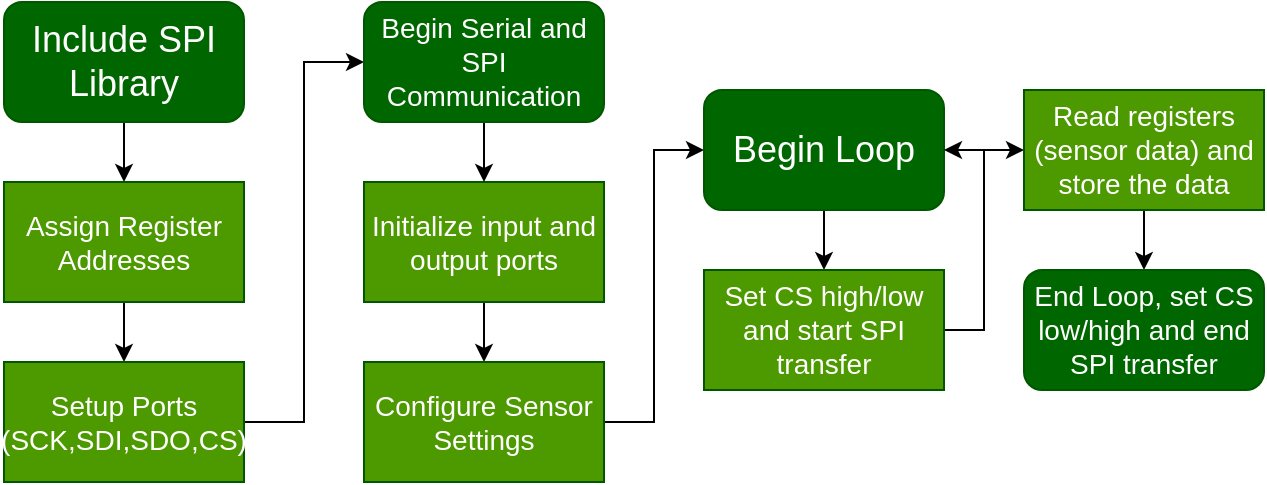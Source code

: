 <mxfile version="20.6.0" type="device"><diagram id="rQK7JYMdnXt55mU1eyad" name="Page-1"><mxGraphModel dx="1192" dy="341" grid="1" gridSize="10" guides="1" tooltips="1" connect="1" arrows="1" fold="1" page="1" pageScale="1" pageWidth="850" pageHeight="1100" math="0" shadow="0"><root><mxCell id="0"/><mxCell id="1" parent="0"/><mxCell id="-XJe6UvqA5OVYNFCMU-i-9" style="edgeStyle=orthogonalEdgeStyle;rounded=0;orthogonalLoop=1;jettySize=auto;html=1;entryX=0.5;entryY=0;entryDx=0;entryDy=0;" parent="1" source="-XJe6UvqA5OVYNFCMU-i-1" target="-XJe6UvqA5OVYNFCMU-i-8" edge="1"><mxGeometry relative="1" as="geometry"/></mxCell><mxCell id="-XJe6UvqA5OVYNFCMU-i-1" value="&lt;font style=&quot;font-size: 18px;&quot;&gt;Include SPI Library&lt;/font&gt;" style="rounded=1;whiteSpace=wrap;html=1;fillColor=#006600;strokeColor=#005700;fontColor=#ffffff;" parent="1" vertex="1"><mxGeometry x="150" y="120" width="120" height="60" as="geometry"/></mxCell><mxCell id="-XJe6UvqA5OVYNFCMU-i-14" style="edgeStyle=orthogonalEdgeStyle;rounded=0;orthogonalLoop=1;jettySize=auto;html=1;" parent="1" source="-XJe6UvqA5OVYNFCMU-i-8" target="-XJe6UvqA5OVYNFCMU-i-13" edge="1"><mxGeometry relative="1" as="geometry"/></mxCell><mxCell id="-XJe6UvqA5OVYNFCMU-i-8" value="&lt;font style=&quot;font-size: 14px;&quot;&gt;Assign Register Addresses&lt;/font&gt;" style="rounded=0;whiteSpace=wrap;html=1;fillColor=#4D9900;strokeColor=#005700;fontColor=#ffffff;" parent="1" vertex="1"><mxGeometry x="150" y="210" width="120" height="60" as="geometry"/></mxCell><mxCell id="-XJe6UvqA5OVYNFCMU-i-16" style="edgeStyle=orthogonalEdgeStyle;rounded=0;orthogonalLoop=1;jettySize=auto;html=1;entryX=0;entryY=0.5;entryDx=0;entryDy=0;" parent="1" source="-XJe6UvqA5OVYNFCMU-i-13" edge="1" target="-XJe6UvqA5OVYNFCMU-i-22"><mxGeometry relative="1" as="geometry"><mxPoint x="380" y="420" as="targetPoint"/></mxGeometry></mxCell><mxCell id="-XJe6UvqA5OVYNFCMU-i-13" value="&lt;font style=&quot;font-size: 14px;&quot;&gt;Setup Ports&lt;br&gt;(SCK,SDI,SDO,CS)&lt;/font&gt;" style="rounded=0;whiteSpace=wrap;html=1;fillColor=#4D9900;strokeColor=#005700;fontColor=#ffffff;" parent="1" vertex="1"><mxGeometry x="150" y="300" width="120" height="60" as="geometry"/></mxCell><mxCell id="-XJe6UvqA5OVYNFCMU-i-24" style="edgeStyle=orthogonalEdgeStyle;rounded=0;orthogonalLoop=1;jettySize=auto;html=1;" parent="1" source="-XJe6UvqA5OVYNFCMU-i-20" target="-XJe6UvqA5OVYNFCMU-i-23" edge="1"><mxGeometry relative="1" as="geometry"/></mxCell><mxCell id="-XJe6UvqA5OVYNFCMU-i-20" value="&lt;font style=&quot;font-size: 14px;&quot;&gt;Initialize input and output ports&lt;/font&gt;" style="rounded=0;whiteSpace=wrap;html=1;fillColor=#4D9900;strokeColor=#005700;fontColor=#ffffff;" parent="1" vertex="1"><mxGeometry x="330" y="210" width="120" height="60" as="geometry"/></mxCell><mxCell id="exJHbQxaSOzJlqDjaUfK-1" style="edgeStyle=orthogonalEdgeStyle;rounded=0;orthogonalLoop=1;jettySize=auto;html=1;exitX=0.5;exitY=1;exitDx=0;exitDy=0;entryX=0.5;entryY=0;entryDx=0;entryDy=0;" edge="1" parent="1" source="-XJe6UvqA5OVYNFCMU-i-22" target="-XJe6UvqA5OVYNFCMU-i-20"><mxGeometry relative="1" as="geometry"/></mxCell><mxCell id="-XJe6UvqA5OVYNFCMU-i-22" value="&lt;font style=&quot;font-size: 14px;&quot;&gt;Begin Serial and SPI Communication&lt;/font&gt;" style="rounded=1;whiteSpace=wrap;html=1;fillColor=#006600;strokeColor=#005700;fontColor=#ffffff;" parent="1" vertex="1"><mxGeometry x="330" y="120" width="120" height="60" as="geometry"/></mxCell><mxCell id="-XJe6UvqA5OVYNFCMU-i-26" style="edgeStyle=orthogonalEdgeStyle;rounded=0;orthogonalLoop=1;jettySize=auto;html=1;entryX=0;entryY=0.5;entryDx=0;entryDy=0;" parent="1" source="-XJe6UvqA5OVYNFCMU-i-23" edge="1" target="-XJe6UvqA5OVYNFCMU-i-27"><mxGeometry relative="1" as="geometry"><mxPoint x="570" y="310" as="targetPoint"/></mxGeometry></mxCell><mxCell id="-XJe6UvqA5OVYNFCMU-i-23" value="&lt;font style=&quot;font-size: 14px;&quot;&gt;Configure Sensor Settings&lt;/font&gt;" style="rounded=0;whiteSpace=wrap;html=1;fillColor=#4D9900;strokeColor=#005700;fontColor=#ffffff;" parent="1" vertex="1"><mxGeometry x="330" y="300" width="120" height="60" as="geometry"/></mxCell><mxCell id="-XJe6UvqA5OVYNFCMU-i-31" style="edgeStyle=orthogonalEdgeStyle;rounded=0;orthogonalLoop=1;jettySize=auto;html=1;entryX=0.5;entryY=0;entryDx=0;entryDy=0;" parent="1" source="-XJe6UvqA5OVYNFCMU-i-27" target="-XJe6UvqA5OVYNFCMU-i-30" edge="1"><mxGeometry relative="1" as="geometry"/></mxCell><mxCell id="-XJe6UvqA5OVYNFCMU-i-27" value="&lt;font style=&quot;font-size: 18px;&quot;&gt;Begin Loop&lt;/font&gt;" style="rounded=1;whiteSpace=wrap;html=1;fillColor=#006600;strokeColor=#005700;fontColor=#ffffff;" parent="1" vertex="1"><mxGeometry x="500" y="164" width="120" height="60" as="geometry"/></mxCell><mxCell id="exJHbQxaSOzJlqDjaUfK-3" style="edgeStyle=orthogonalEdgeStyle;rounded=0;orthogonalLoop=1;jettySize=auto;html=1;exitX=1;exitY=0.5;exitDx=0;exitDy=0;entryX=1;entryY=0.5;entryDx=0;entryDy=0;" edge="1" parent="1" source="-XJe6UvqA5OVYNFCMU-i-30" target="-XJe6UvqA5OVYNFCMU-i-27"><mxGeometry relative="1" as="geometry"/></mxCell><mxCell id="exJHbQxaSOzJlqDjaUfK-4" style="edgeStyle=orthogonalEdgeStyle;rounded=0;orthogonalLoop=1;jettySize=auto;html=1;exitX=1;exitY=0.5;exitDx=0;exitDy=0;entryX=0;entryY=0.5;entryDx=0;entryDy=0;" edge="1" parent="1" source="-XJe6UvqA5OVYNFCMU-i-30" target="-XJe6UvqA5OVYNFCMU-i-36"><mxGeometry relative="1" as="geometry"/></mxCell><mxCell id="-XJe6UvqA5OVYNFCMU-i-30" value="&lt;font style=&quot;font-size: 14px;&quot;&gt;Set CS high/low and start SPI transfer&lt;/font&gt;&lt;div style=&quot;display:none&quot; id=&quot;SDCloudData&quot;&gt;&lt;/div&gt;" style="rounded=0;whiteSpace=wrap;html=1;fillColor=#4D9900;strokeColor=#005700;fontColor=#ffffff;" parent="1" vertex="1"><mxGeometry x="500" y="254" width="120" height="60" as="geometry"/></mxCell><mxCell id="exJHbQxaSOzJlqDjaUfK-5" style="edgeStyle=orthogonalEdgeStyle;rounded=0;orthogonalLoop=1;jettySize=auto;html=1;exitX=0.5;exitY=1;exitDx=0;exitDy=0;entryX=0.5;entryY=0;entryDx=0;entryDy=0;" edge="1" parent="1" source="-XJe6UvqA5OVYNFCMU-i-36" target="-XJe6UvqA5OVYNFCMU-i-38"><mxGeometry relative="1" as="geometry"/></mxCell><mxCell id="-XJe6UvqA5OVYNFCMU-i-36" value="&lt;font style=&quot;font-size: 14px;&quot;&gt;Read registers (sensor data) and store the data&lt;/font&gt;&lt;div style=&quot;display:none&quot; id=&quot;SDCloudData&quot;&gt;&lt;/div&gt;&lt;div style=&quot;display:none&quot; id=&quot;SDCloudData&quot;&gt;&lt;/div&gt;" style="rounded=0;whiteSpace=wrap;html=1;fillColor=#4D9900;strokeColor=#005700;fontColor=#ffffff;" parent="1" vertex="1"><mxGeometry x="660" y="164" width="120" height="60" as="geometry"/></mxCell><mxCell id="-XJe6UvqA5OVYNFCMU-i-38" value="&lt;font style=&quot;font-size: 14px;&quot;&gt;End Loop, set CS low/high and end SPI transfer&lt;/font&gt;&lt;div style=&quot;display:none&quot; id=&quot;SDCloudData&quot;&gt;&lt;/div&gt;" style="rounded=1;whiteSpace=wrap;html=1;fillColor=#006600;strokeColor=#005700;fontColor=#ffffff;" parent="1" vertex="1"><mxGeometry x="660" y="254" width="120" height="60" as="geometry"/></mxCell></root></mxGraphModel></diagram></mxfile>